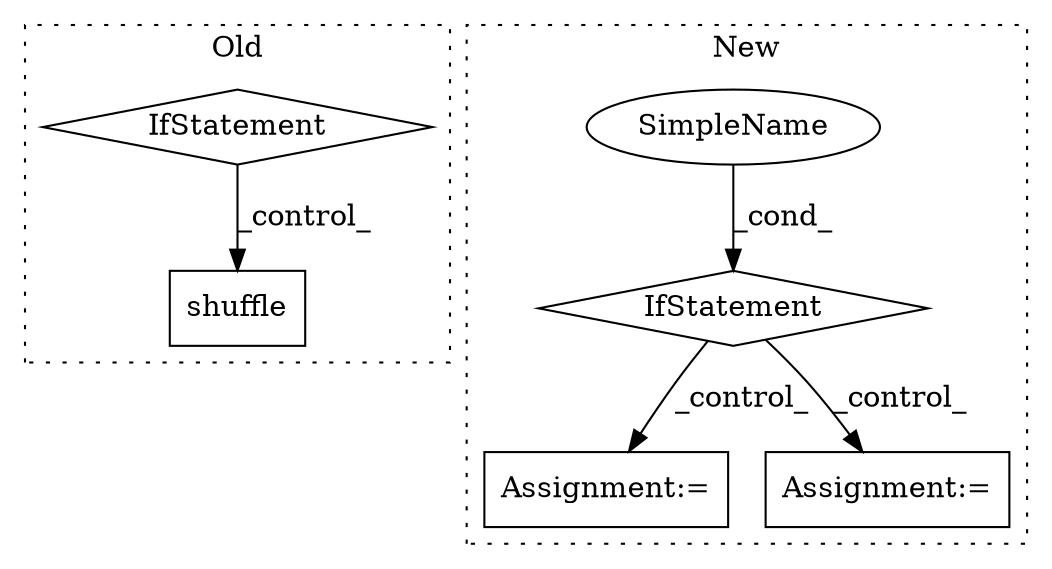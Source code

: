 digraph G {
subgraph cluster0 {
1 [label="shuffle" a="32" s="2300,2310" l="8,1" shape="box"];
5 [label="IfStatement" a="25" s="2246,2257" l="4,2" shape="diamond"];
label = "Old";
style="dotted";
}
subgraph cluster1 {
2 [label="IfStatement" a="25" s="2364,2375" l="4,2" shape="diamond"];
3 [label="Assignment:=" a="7" s="2485" l="2" shape="box"];
4 [label="SimpleName" a="42" s="2368" l="7" shape="ellipse"];
6 [label="Assignment:=" a="7" s="2525" l="1" shape="box"];
label = "New";
style="dotted";
}
2 -> 6 [label="_control_"];
2 -> 3 [label="_control_"];
4 -> 2 [label="_cond_"];
5 -> 1 [label="_control_"];
}